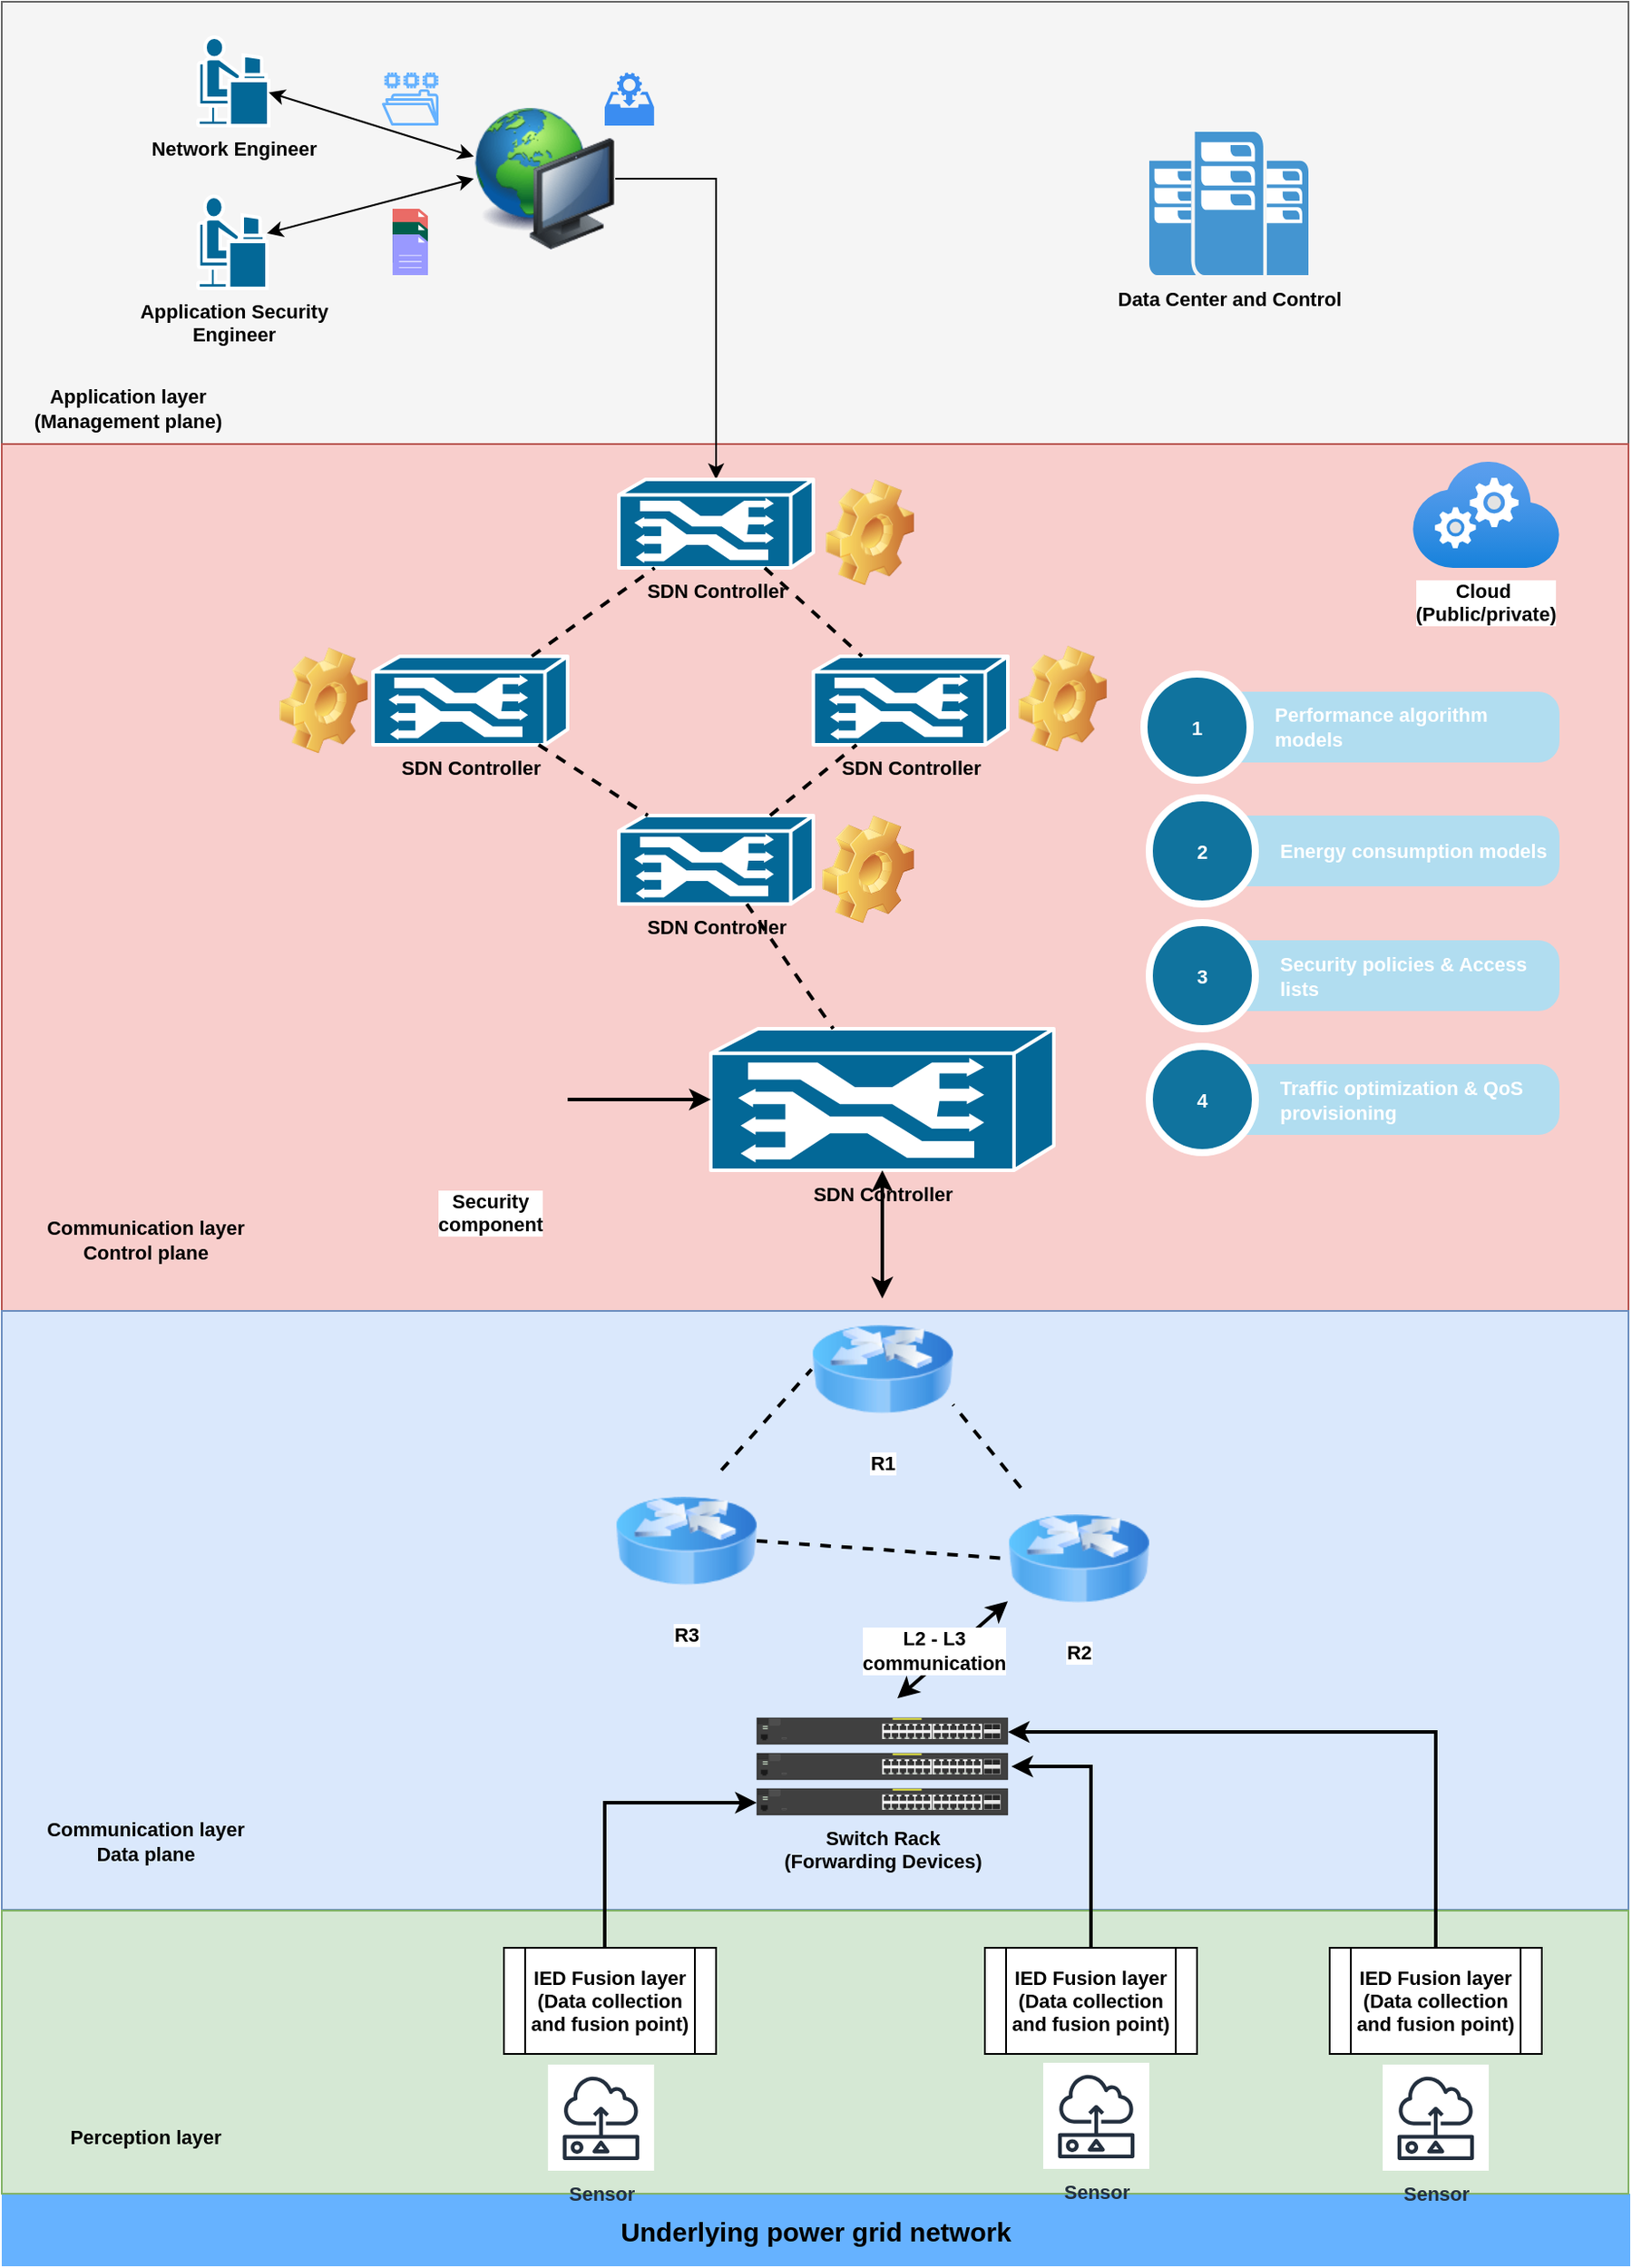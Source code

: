 <mxfile version="20.1.1" type="github"><diagram id="6t7eUEGGgur25yPPoFsE" name="Page-1"><mxGraphModel dx="1446" dy="1629" grid="1" gridSize="10" guides="1" tooltips="1" connect="1" arrows="1" fold="1" page="1" pageScale="1" pageWidth="1169" pageHeight="827" math="0" shadow="0"><root><mxCell id="0"/><mxCell id="1" parent="0"/><mxCell id="QmXcPvACowvX1DXjFAPn-130" value="Underlying power grid network" style="rounded=0;whiteSpace=wrap;html=1;fillColor=#66B2FF;fontStyle=1;fontSize=15;strokeColor=none;" vertex="1" parent="1"><mxGeometry x="99" y="839" width="921" height="41" as="geometry"/></mxCell><mxCell id="QmXcPvACowvX1DXjFAPn-82" value="" style="rounded=0;whiteSpace=wrap;html=1;fillColor=#f5f5f5;strokeColor=#666666;fontColor=#333333;fontStyle=1;fontSize=11;" vertex="1" parent="1"><mxGeometry x="99" y="-400" width="920" height="250" as="geometry"/></mxCell><mxCell id="QmXcPvACowvX1DXjFAPn-58" value="" style="rounded=0;whiteSpace=wrap;html=1;fillColor=#f8cecc;strokeColor=#b85450;fontStyle=1;fontSize=11;" vertex="1" parent="1"><mxGeometry x="99" y="-150" width="920" height="490" as="geometry"/></mxCell><mxCell id="QmXcPvACowvX1DXjFAPn-55" value="" style="rounded=0;whiteSpace=wrap;html=1;fillColor=#dae8fc;strokeColor=#6c8ebf;fontStyle=1;fontSize=11;" vertex="1" parent="1"><mxGeometry x="99" y="340" width="920" height="338.5" as="geometry"/></mxCell><mxCell id="QmXcPvACowvX1DXjFAPn-54" value="" style="rounded=0;whiteSpace=wrap;html=1;fillColor=#d5e8d4;strokeColor=#82b366;fontStyle=1;fontSize=11;" vertex="1" parent="1"><mxGeometry x="99" y="679" width="920" height="160" as="geometry"/></mxCell><mxCell id="QmXcPvACowvX1DXjFAPn-4" value="Sensor" style="sketch=0;outlineConnect=0;fontColor=#232F3E;gradientColor=none;strokeColor=#232F3E;fillColor=#ffffff;dashed=0;verticalLabelPosition=bottom;verticalAlign=top;align=center;html=1;fontSize=11;fontStyle=1;aspect=fixed;shape=mxgraph.aws4.resourceIcon;resIcon=mxgraph.aws4.sensor;" vertex="1" parent="1"><mxGeometry x="407.9" y="766" width="60" height="60" as="geometry"/></mxCell><mxCell id="QmXcPvACowvX1DXjFAPn-5" value="Sensor" style="sketch=0;outlineConnect=0;fontColor=#232F3E;gradientColor=none;strokeColor=#232F3E;fillColor=#ffffff;dashed=0;verticalLabelPosition=bottom;verticalAlign=top;align=center;html=1;fontSize=11;fontStyle=1;aspect=fixed;shape=mxgraph.aws4.resourceIcon;resIcon=mxgraph.aws4.sensor;" vertex="1" parent="1"><mxGeometry x="880" y="766" width="60" height="60" as="geometry"/></mxCell><mxCell id="QmXcPvACowvX1DXjFAPn-6" value="Sensor" style="sketch=0;outlineConnect=0;fontColor=#232F3E;gradientColor=none;strokeColor=#232F3E;fillColor=#ffffff;dashed=0;verticalLabelPosition=bottom;verticalAlign=top;align=center;html=1;fontSize=11;fontStyle=1;aspect=fixed;shape=mxgraph.aws4.resourceIcon;resIcon=mxgraph.aws4.sensor;" vertex="1" parent="1"><mxGeometry x="688" y="765" width="60" height="60" as="geometry"/></mxCell><mxCell id="QmXcPvACowvX1DXjFAPn-34" style="edgeStyle=orthogonalEdgeStyle;rounded=0;orthogonalLoop=1;jettySize=auto;html=1;strokeWidth=2;fontStyle=1;fontSize=11;" edge="1" parent="1" source="QmXcPvACowvX1DXjFAPn-20" target="QmXcPvACowvX1DXjFAPn-30"><mxGeometry relative="1" as="geometry"><Array as="points"><mxPoint x="440" y="618"/></Array></mxGeometry></mxCell><mxCell id="QmXcPvACowvX1DXjFAPn-20" value="IED Fusion layer&lt;br style=&quot;font-size: 11px;&quot;&gt;(Data collection and fusion point)" style="shape=process;whiteSpace=wrap;html=1;backgroundOutline=1;fontStyle=1;fontSize=11;" vertex="1" parent="1"><mxGeometry x="383" y="700.0" width="120" height="60" as="geometry"/></mxCell><mxCell id="QmXcPvACowvX1DXjFAPn-35" style="edgeStyle=orthogonalEdgeStyle;rounded=0;orthogonalLoop=1;jettySize=auto;html=1;strokeWidth=2;entryX=1.014;entryY=0.5;entryDx=0;entryDy=0;entryPerimeter=0;fontStyle=1;fontSize=11;" edge="1" parent="1" source="QmXcPvACowvX1DXjFAPn-21" target="QmXcPvACowvX1DXjFAPn-31"><mxGeometry relative="1" as="geometry"><Array as="points"><mxPoint x="715" y="598"/></Array></mxGeometry></mxCell><mxCell id="QmXcPvACowvX1DXjFAPn-21" value="IED Fusion layer&lt;br style=&quot;font-size: 11px;&quot;&gt;(Data collection and fusion point)" style="shape=process;whiteSpace=wrap;html=1;backgroundOutline=1;fontStyle=1;fontSize=11;" vertex="1" parent="1"><mxGeometry x="655" y="700.0" width="120" height="60" as="geometry"/></mxCell><mxCell id="QmXcPvACowvX1DXjFAPn-36" style="edgeStyle=orthogonalEdgeStyle;rounded=0;orthogonalLoop=1;jettySize=auto;html=1;strokeWidth=2;fontStyle=1;fontSize=11;" edge="1" parent="1" source="QmXcPvACowvX1DXjFAPn-23" target="QmXcPvACowvX1DXjFAPn-32"><mxGeometry relative="1" as="geometry"><Array as="points"><mxPoint x="910" y="578"/></Array></mxGeometry></mxCell><mxCell id="QmXcPvACowvX1DXjFAPn-23" value="IED Fusion layer&lt;br style=&quot;font-size: 11px;&quot;&gt;(Data collection and fusion point)" style="shape=process;whiteSpace=wrap;html=1;backgroundOutline=1;fontStyle=1;fontSize=11;" vertex="1" parent="1"><mxGeometry x="850" y="700.0" width="120" height="60" as="geometry"/></mxCell><mxCell id="QmXcPvACowvX1DXjFAPn-30" value="Switch Rack&lt;br style=&quot;font-size: 11px;&quot;&gt;(Forwarding Devices)" style="html=1;verticalLabelPosition=bottom;verticalAlign=top;outlineConnect=0;shadow=0;dashed=0;shape=mxgraph.rack.hpe_aruba.switches.j9773a_2530_24g_poeplus_switch;fontStyle=1;fontSize=11;" vertex="1" parent="1"><mxGeometry x="526" y="610" width="142" height="15" as="geometry"/></mxCell><mxCell id="QmXcPvACowvX1DXjFAPn-31" value="" style="html=1;verticalLabelPosition=bottom;verticalAlign=top;outlineConnect=0;shadow=0;dashed=0;shape=mxgraph.rack.hpe_aruba.switches.j9773a_2530_24g_poeplus_switch;fontStyle=1;fontSize=11;" vertex="1" parent="1"><mxGeometry x="526" y="590" width="142" height="15" as="geometry"/></mxCell><mxCell id="QmXcPvACowvX1DXjFAPn-32" value="" style="html=1;verticalLabelPosition=bottom;verticalAlign=top;outlineConnect=0;shadow=0;dashed=0;shape=mxgraph.rack.hpe_aruba.switches.j9773a_2530_24g_poeplus_switch;fontStyle=1;fontSize=11;" vertex="1" parent="1"><mxGeometry x="526" y="570" width="142" height="15" as="geometry"/></mxCell><mxCell id="QmXcPvACowvX1DXjFAPn-37" value="R2" style="image;html=1;image=img/lib/clip_art/networking/Router_Icon_128x128.png;fontStyle=1;fontSize=11;" vertex="1" parent="1"><mxGeometry x="668" y="440" width="80" height="80" as="geometry"/></mxCell><mxCell id="QmXcPvACowvX1DXjFAPn-38" value="R3" style="image;html=1;image=img/lib/clip_art/networking/Router_Icon_128x128.png;fontStyle=1;fontSize=11;" vertex="1" parent="1"><mxGeometry x="446" y="430" width="80" height="80" as="geometry"/></mxCell><mxCell id="QmXcPvACowvX1DXjFAPn-39" value="R1" style="image;html=1;image=img/lib/clip_art/networking/Router_Icon_128x128.png;fontStyle=1;fontSize=11;" vertex="1" parent="1"><mxGeometry x="557" y="333" width="80" height="80" as="geometry"/></mxCell><mxCell id="QmXcPvACowvX1DXjFAPn-42" value="" style="endArrow=none;dashed=1;html=1;rounded=0;strokeWidth=2;entryX=0;entryY=0.5;entryDx=0;entryDy=0;exitX=0.75;exitY=0;exitDx=0;exitDy=0;fontStyle=1;fontSize=11;" edge="1" parent="1" source="QmXcPvACowvX1DXjFAPn-38" target="QmXcPvACowvX1DXjFAPn-39"><mxGeometry width="50" height="50" relative="1" as="geometry"><mxPoint x="480" y="461" as="sourcePoint"/><mxPoint x="560" y="390" as="targetPoint"/></mxGeometry></mxCell><mxCell id="QmXcPvACowvX1DXjFAPn-43" value="" style="endArrow=none;dashed=1;html=1;rounded=0;strokeWidth=2;entryX=1;entryY=0.75;entryDx=0;entryDy=0;fontStyle=1;fontSize=11;" edge="1" parent="1" source="QmXcPvACowvX1DXjFAPn-37" target="QmXcPvACowvX1DXjFAPn-39"><mxGeometry width="50" height="50" relative="1" as="geometry"><mxPoint x="490" y="471" as="sourcePoint"/><mxPoint x="585" y="395.704" as="targetPoint"/></mxGeometry></mxCell><mxCell id="QmXcPvACowvX1DXjFAPn-44" value="" style="endArrow=none;dashed=1;html=1;rounded=0;strokeWidth=2;exitX=1;exitY=0.5;exitDx=0;exitDy=0;entryX=0;entryY=0.5;entryDx=0;entryDy=0;fontStyle=1;fontSize=11;" edge="1" parent="1" source="QmXcPvACowvX1DXjFAPn-38" target="QmXcPvACowvX1DXjFAPn-37"><mxGeometry width="50" height="50" relative="1" as="geometry"><mxPoint x="500" y="481" as="sourcePoint"/><mxPoint x="670" y="490" as="targetPoint"/></mxGeometry></mxCell><mxCell id="QmXcPvACowvX1DXjFAPn-45" value="" style="endArrow=classic;startArrow=classic;html=1;rounded=0;strokeWidth=2;fontStyle=1;fontSize=11;" edge="1" parent="1"><mxGeometry width="50" height="50" relative="1" as="geometry"><mxPoint x="605.538" y="559" as="sourcePoint"/><mxPoint x="668" y="504.135" as="targetPoint"/></mxGeometry></mxCell><mxCell id="QmXcPvACowvX1DXjFAPn-46" value="L2 - L3 &lt;br style=&quot;font-size: 11px;&quot;&gt;communication" style="edgeLabel;html=1;align=center;verticalAlign=middle;resizable=0;points=[];fontStyle=1;fontSize=11;" vertex="1" connectable="0" parent="QmXcPvACowvX1DXjFAPn-45"><mxGeometry x="-0.387" y="-1" relative="1" as="geometry"><mxPoint y="-11" as="offset"/></mxGeometry></mxCell><mxCell id="QmXcPvACowvX1DXjFAPn-47" value="SDN Controller" style="shape=mxgraph.cisco.misc.service_control;html=1;pointerEvents=1;dashed=0;fillColor=#036897;strokeColor=#ffffff;strokeWidth=2;verticalLabelPosition=bottom;verticalAlign=top;align=center;outlineConnect=0;fontStyle=1;fontSize=11;" vertex="1" parent="1"><mxGeometry x="500" y="180.5" width="194" height="80" as="geometry"/></mxCell><mxCell id="QmXcPvACowvX1DXjFAPn-49" value="" style="edgeStyle=orthogonalEdgeStyle;rounded=0;orthogonalLoop=1;jettySize=auto;html=1;strokeWidth=2;fontStyle=1;fontSize=11;" edge="1" parent="1" source="QmXcPvACowvX1DXjFAPn-48" target="QmXcPvACowvX1DXjFAPn-47"><mxGeometry relative="1" as="geometry"/></mxCell><mxCell id="QmXcPvACowvX1DXjFAPn-48" value="Security&lt;br style=&quot;font-size: 11px;&quot;&gt;component" style="shape=image;html=1;verticalAlign=top;verticalLabelPosition=bottom;labelBackgroundColor=#ffffff;imageAspect=0;aspect=fixed;image=https://cdn2.iconfinder.com/data/icons/nasty/60/police_riot_control-128.png;fontStyle=1;fontSize=11;" vertex="1" parent="1"><mxGeometry x="330" y="176" width="89" height="89" as="geometry"/></mxCell><mxCell id="QmXcPvACowvX1DXjFAPn-50" value="" style="endArrow=classic;startArrow=classic;html=1;rounded=0;strokeWidth=2;entryX=0.5;entryY=1;entryDx=0;entryDy=0;entryPerimeter=0;exitX=0.5;exitY=0;exitDx=0;exitDy=0;fontStyle=1;fontSize=11;" edge="1" parent="1" source="QmXcPvACowvX1DXjFAPn-39" target="QmXcPvACowvX1DXjFAPn-47"><mxGeometry width="50" height="50" relative="1" as="geometry"><mxPoint x="570" y="340" as="sourcePoint"/><mxPoint x="620" y="290" as="targetPoint"/></mxGeometry></mxCell><mxCell id="QmXcPvACowvX1DXjFAPn-94" value="" style="edgeStyle=orthogonalEdgeStyle;rounded=0;orthogonalLoop=1;jettySize=auto;html=1;strokeWidth=1;fontStyle=1;fontSize=11;" edge="1" parent="1" source="QmXcPvACowvX1DXjFAPn-51" target="QmXcPvACowvX1DXjFAPn-63"><mxGeometry relative="1" as="geometry"/></mxCell><mxCell id="QmXcPvACowvX1DXjFAPn-51" value="" style="image;html=1;image=img/lib/clip_art/computers/Network_128x128.png;fontStyle=1;fontSize=11;" vertex="1" parent="1"><mxGeometry x="366" y="-340" width="80" height="80" as="geometry"/></mxCell><mxCell id="QmXcPvACowvX1DXjFAPn-56" value="Perception layer" style="text;html=1;align=center;verticalAlign=middle;resizable=0;points=[];autosize=1;strokeColor=none;fillColor=none;fontStyle=1;fontSize=11;" vertex="1" parent="1"><mxGeometry x="125" y="792" width="110" height="30" as="geometry"/></mxCell><mxCell id="QmXcPvACowvX1DXjFAPn-57" value="Communication layer&lt;br style=&quot;font-size: 11px;&quot;&gt;Data plane" style="text;html=1;align=center;verticalAlign=middle;resizable=0;points=[];autosize=1;strokeColor=none;fillColor=none;fontStyle=1;fontSize=11;" vertex="1" parent="1"><mxGeometry x="110" y="620" width="140" height="40" as="geometry"/></mxCell><mxCell id="QmXcPvACowvX1DXjFAPn-59" value="Communication layer&lt;br style=&quot;font-size: 11px;&quot;&gt;Control plane" style="text;html=1;align=center;verticalAlign=middle;resizable=0;points=[];autosize=1;strokeColor=none;fillColor=none;fontStyle=1;fontSize=11;" vertex="1" parent="1"><mxGeometry x="110" y="280" width="140" height="40" as="geometry"/></mxCell><mxCell id="QmXcPvACowvX1DXjFAPn-60" value="SDN Controller" style="shape=mxgraph.cisco.misc.service_control;html=1;pointerEvents=1;dashed=0;fillColor=#036897;strokeColor=#ffffff;strokeWidth=2;verticalLabelPosition=bottom;verticalAlign=top;align=center;outlineConnect=0;fontStyle=1;fontSize=11;" vertex="1" parent="1"><mxGeometry x="309" y="-30" width="110" height="50" as="geometry"/></mxCell><mxCell id="QmXcPvACowvX1DXjFAPn-61" value="SDN Controller" style="shape=mxgraph.cisco.misc.service_control;html=1;pointerEvents=1;dashed=0;fillColor=#036897;strokeColor=#ffffff;strokeWidth=2;verticalLabelPosition=bottom;verticalAlign=top;align=center;outlineConnect=0;fontStyle=1;fontSize=11;" vertex="1" parent="1"><mxGeometry x="448" y="60" width="110" height="50" as="geometry"/></mxCell><mxCell id="QmXcPvACowvX1DXjFAPn-62" value="SDN Controller" style="shape=mxgraph.cisco.misc.service_control;html=1;pointerEvents=1;dashed=0;fillColor=#036897;strokeColor=#ffffff;strokeWidth=2;verticalLabelPosition=bottom;verticalAlign=top;align=center;outlineConnect=0;fontStyle=1;fontSize=11;" vertex="1" parent="1"><mxGeometry x="558" y="-30" width="110" height="50" as="geometry"/></mxCell><mxCell id="QmXcPvACowvX1DXjFAPn-63" value="SDN Controller" style="shape=mxgraph.cisco.misc.service_control;html=1;pointerEvents=1;dashed=0;fillColor=#036897;strokeColor=#ffffff;strokeWidth=2;verticalLabelPosition=bottom;verticalAlign=top;align=center;outlineConnect=0;fontStyle=1;fontSize=11;" vertex="1" parent="1"><mxGeometry x="448" y="-130" width="110" height="50" as="geometry"/></mxCell><mxCell id="QmXcPvACowvX1DXjFAPn-65" value="" style="endArrow=none;dashed=1;html=1;rounded=0;strokeWidth=2;fontStyle=1;fontSize=11;" edge="1" parent="1" source="QmXcPvACowvX1DXjFAPn-63" target="QmXcPvACowvX1DXjFAPn-62"><mxGeometry width="50" height="50" relative="1" as="geometry"><mxPoint x="490" y="10" as="sourcePoint"/><mxPoint x="540" y="-40" as="targetPoint"/></mxGeometry></mxCell><mxCell id="QmXcPvACowvX1DXjFAPn-66" value="" style="endArrow=none;dashed=1;html=1;rounded=0;strokeWidth=2;fontStyle=1;fontSize=11;" edge="1" parent="1" source="QmXcPvACowvX1DXjFAPn-61" target="QmXcPvACowvX1DXjFAPn-62"><mxGeometry width="50" height="50" relative="1" as="geometry"><mxPoint x="490" y="10" as="sourcePoint"/><mxPoint x="540" y="-40" as="targetPoint"/></mxGeometry></mxCell><mxCell id="QmXcPvACowvX1DXjFAPn-67" value="" style="endArrow=none;dashed=1;html=1;rounded=0;strokeWidth=2;fontStyle=1;fontSize=11;" edge="1" parent="1" source="QmXcPvACowvX1DXjFAPn-60" target="QmXcPvACowvX1DXjFAPn-61"><mxGeometry width="50" height="50" relative="1" as="geometry"><mxPoint x="490" y="10" as="sourcePoint"/><mxPoint x="540" y="-40" as="targetPoint"/></mxGeometry></mxCell><mxCell id="QmXcPvACowvX1DXjFAPn-68" value="" style="endArrow=none;dashed=1;html=1;rounded=0;strokeWidth=2;fontStyle=1;fontSize=11;" edge="1" parent="1" source="QmXcPvACowvX1DXjFAPn-60" target="QmXcPvACowvX1DXjFAPn-63"><mxGeometry width="50" height="50" relative="1" as="geometry"><mxPoint x="490" y="10" as="sourcePoint"/><mxPoint x="540" y="-40" as="targetPoint"/></mxGeometry></mxCell><mxCell id="QmXcPvACowvX1DXjFAPn-69" value="" style="endArrow=none;dashed=1;html=1;rounded=0;strokeWidth=2;fontStyle=1;fontSize=11;" edge="1" parent="1" source="QmXcPvACowvX1DXjFAPn-61" target="QmXcPvACowvX1DXjFAPn-47"><mxGeometry width="50" height="50" relative="1" as="geometry"><mxPoint x="490" y="10" as="sourcePoint"/><mxPoint x="540" y="-40" as="targetPoint"/></mxGeometry></mxCell><mxCell id="QmXcPvACowvX1DXjFAPn-74" value="Performance algorithm models" style="shape=rect;rounded=1;whiteSpace=wrap;html=1;shadow=0;strokeColor=none;fillColor=#B1DDF0;arcSize=30;fontSize=11;spacingLeft=42;fontStyle=1;fontColor=#FFFFFF;align=left;" vertex="1" parent="1"><mxGeometry x="775" y="-10" width="205" height="40" as="geometry"/></mxCell><mxCell id="QmXcPvACowvX1DXjFAPn-75" value="1" style="shape=ellipse;perimeter=ellipsePerimeter;fontSize=11;fontStyle=1;shadow=0;strokeColor=#ffffff;fillColor=#10739E;strokeWidth=4;fontColor=#ffffff;align=center;" vertex="1" parent="1"><mxGeometry x="745" y="-20" width="60" height="60" as="geometry"/></mxCell><mxCell id="QmXcPvACowvX1DXjFAPn-76" value="Energy consumption models" style="shape=rect;rounded=1;whiteSpace=wrap;html=1;shadow=0;strokeColor=none;fillColor=#B1DDF0;arcSize=30;fontSize=11;spacingLeft=42;fontStyle=1;fontColor=#FFFFFF;align=left;" vertex="1" parent="1"><mxGeometry x="778" y="60" width="202" height="40" as="geometry"/></mxCell><mxCell id="QmXcPvACowvX1DXjFAPn-77" value="2" style="shape=ellipse;perimeter=ellipsePerimeter;fontSize=11;fontStyle=1;shadow=0;strokeColor=#ffffff;fillColor=#10739E;strokeWidth=4;fontColor=#ffffff;align=center;" vertex="1" parent="1"><mxGeometry x="748" y="50" width="60" height="60" as="geometry"/></mxCell><mxCell id="QmXcPvACowvX1DXjFAPn-78" value="Security policies &amp;amp; Access lists" style="shape=rect;rounded=1;whiteSpace=wrap;html=1;shadow=0;strokeColor=none;fillColor=#B1DDF0;arcSize=30;fontSize=11;spacingLeft=42;fontStyle=1;fontColor=#FFFFFF;align=left;" vertex="1" parent="1"><mxGeometry x="778" y="130.5" width="202" height="40" as="geometry"/></mxCell><mxCell id="QmXcPvACowvX1DXjFAPn-79" value="3" style="shape=ellipse;perimeter=ellipsePerimeter;fontSize=11;fontStyle=1;shadow=0;strokeColor=#ffffff;fillColor=#10739E;strokeWidth=4;fontColor=#ffffff;align=center;" vertex="1" parent="1"><mxGeometry x="748" y="120.5" width="60" height="60" as="geometry"/></mxCell><mxCell id="QmXcPvACowvX1DXjFAPn-80" value="Traffic optimization &amp;amp; QoS provisioning" style="shape=rect;rounded=1;whiteSpace=wrap;html=1;shadow=0;strokeColor=none;fillColor=#B1DDF0;arcSize=30;fontSize=11;spacingLeft=42;fontStyle=1;fontColor=#FFFFFF;align=left;" vertex="1" parent="1"><mxGeometry x="778" y="200.5" width="202" height="40" as="geometry"/></mxCell><mxCell id="QmXcPvACowvX1DXjFAPn-81" value="4" style="shape=ellipse;perimeter=ellipsePerimeter;fontSize=11;fontStyle=1;shadow=0;strokeColor=#ffffff;fillColor=#10739E;strokeWidth=4;fontColor=#ffffff;align=center;" vertex="1" parent="1"><mxGeometry x="748" y="190.5" width="60" height="60" as="geometry"/></mxCell><mxCell id="QmXcPvACowvX1DXjFAPn-91" value="Application layer&lt;br style=&quot;font-size: 11px;&quot;&gt;(Management plane)" style="text;html=1;align=center;verticalAlign=middle;resizable=0;points=[];autosize=1;strokeColor=none;fillColor=none;fontStyle=1;fontSize=11;" vertex="1" parent="1"><mxGeometry x="105" y="-190" width="130" height="40" as="geometry"/></mxCell><mxCell id="QmXcPvACowvX1DXjFAPn-92" value="Network Engineer&lt;br style=&quot;font-size: 11px;&quot;&gt;" style="shape=mxgraph.cisco.people.androgenous_person;html=1;pointerEvents=1;dashed=0;fillColor=#036897;strokeColor=#ffffff;strokeWidth=2;verticalLabelPosition=bottom;verticalAlign=top;align=center;outlineConnect=0;fontStyle=1;fontSize=11;" vertex="1" parent="1"><mxGeometry x="210" y="-380" width="40" height="50" as="geometry"/></mxCell><mxCell id="QmXcPvACowvX1DXjFAPn-93" value="Application Security&lt;br style=&quot;font-size: 11px;&quot;&gt;Engineer" style="shape=mxgraph.cisco.people.androgenous_person;html=1;pointerEvents=1;dashed=0;fillColor=#036897;strokeColor=#ffffff;strokeWidth=2;verticalLabelPosition=bottom;verticalAlign=top;align=center;outlineConnect=0;fontStyle=1;fontSize=11;" vertex="1" parent="1"><mxGeometry x="210" y="-290" width="39" height="52" as="geometry"/></mxCell><mxCell id="QmXcPvACowvX1DXjFAPn-96" value="" style="endArrow=classic;startArrow=classic;html=1;rounded=0;strokeWidth=1;fontStyle=1;fontSize=11;" edge="1" parent="1" source="QmXcPvACowvX1DXjFAPn-92" target="QmXcPvACowvX1DXjFAPn-51"><mxGeometry width="50" height="50" relative="1" as="geometry"><mxPoint x="490" y="-60" as="sourcePoint"/><mxPoint x="540" y="-110" as="targetPoint"/></mxGeometry></mxCell><mxCell id="QmXcPvACowvX1DXjFAPn-97" value="" style="endArrow=classic;startArrow=classic;html=1;rounded=0;strokeWidth=1;entryX=0;entryY=0.5;entryDx=0;entryDy=0;fontStyle=1;fontSize=11;" edge="1" parent="1" source="QmXcPvACowvX1DXjFAPn-93" target="QmXcPvACowvX1DXjFAPn-51"><mxGeometry width="50" height="50" relative="1" as="geometry"><mxPoint x="490" y="-70" as="sourcePoint"/><mxPoint x="540" y="-120" as="targetPoint"/></mxGeometry></mxCell><mxCell id="QmXcPvACowvX1DXjFAPn-118" value="" style="shape=image;html=1;verticalLabelPosition=bottom;verticalAlign=top;imageAspect=0;image=img/clipart/Gear_128x128.png;fontStyle=1;fontSize=11;" vertex="1" parent="1"><mxGeometry x="256" y="-35" width="50" height="60" as="geometry"/></mxCell><mxCell id="QmXcPvACowvX1DXjFAPn-119" value="" style="shape=image;html=1;verticalLabelPosition=bottom;verticalAlign=top;imageAspect=0;image=img/clipart/Gear_128x128.png;fontStyle=1;fontSize=11;" vertex="1" parent="1"><mxGeometry x="565" y="-130" width="50" height="60" as="geometry"/></mxCell><mxCell id="QmXcPvACowvX1DXjFAPn-120" value="" style="shape=image;html=1;verticalLabelPosition=bottom;verticalAlign=top;imageAspect=0;image=img/clipart/Gear_128x128.png;fontStyle=1;fontSize=11;" vertex="1" parent="1"><mxGeometry x="674" y="-36" width="50" height="60" as="geometry"/></mxCell><mxCell id="QmXcPvACowvX1DXjFAPn-121" value="" style="shape=image;html=1;verticalLabelPosition=bottom;verticalAlign=top;imageAspect=1;aspect=fixed;image=img/clipart/Gear_128x128.png;fontStyle=1;fontSize=11;" vertex="1" parent="1"><mxGeometry x="563" y="60" width="52" height="61" as="geometry"/></mxCell><mxCell id="QmXcPvACowvX1DXjFAPn-123" value="" style="sketch=0;outlineConnect=0;fontColor=#232F3E;gradientColor=none;fillColor=#66B2FF;strokeColor=none;dashed=0;verticalLabelPosition=bottom;verticalAlign=top;align=center;html=1;fontSize=11;fontStyle=1;aspect=fixed;pointerEvents=1;shape=mxgraph.aws4.file_system;" vertex="1" parent="1"><mxGeometry x="313.97" y="-360" width="32.05" height="30" as="geometry"/></mxCell><mxCell id="QmXcPvACowvX1DXjFAPn-124" value="" style="sketch=0;pointerEvents=1;shadow=0;dashed=0;html=1;strokeColor=none;fillColor=#EA6B66;labelPosition=center;verticalLabelPosition=bottom;verticalAlign=top;align=center;outlineConnect=0;shape=mxgraph.veeam2.file;fontStyle=1;fontSize=11;" vertex="1" parent="1"><mxGeometry x="320" y="-283" width="20" height="23" as="geometry"/></mxCell><mxCell id="QmXcPvACowvX1DXjFAPn-125" value="" style="sketch=0;pointerEvents=1;shadow=0;dashed=0;html=1;strokeColor=none;fillColor=#005F4B;labelPosition=center;verticalLabelPosition=bottom;verticalAlign=top;align=center;outlineConnect=0;shape=mxgraph.veeam2.file;fontStyle=1;fontSize=11;" vertex="1" parent="1"><mxGeometry x="320" y="-275.5" width="20" height="23" as="geometry"/></mxCell><mxCell id="QmXcPvACowvX1DXjFAPn-126" value="" style="sketch=0;pointerEvents=1;shadow=0;dashed=0;html=1;strokeColor=none;fillColor=#9999FF;labelPosition=center;verticalLabelPosition=bottom;verticalAlign=top;align=center;outlineConnect=0;shape=mxgraph.veeam2.file;fontStyle=1;fontSize=11;" vertex="1" parent="1"><mxGeometry x="320.05" y="-268.5" width="20" height="23" as="geometry"/></mxCell><mxCell id="QmXcPvACowvX1DXjFAPn-127" value="" style="sketch=0;html=1;aspect=fixed;strokeColor=none;shadow=0;align=center;verticalAlign=top;fillColor=#3B8DF1;shape=mxgraph.gcp2.data_access;fontStyle=1;fontSize=11;" vertex="1" parent="1"><mxGeometry x="440" y="-360" width="27.9" height="30" as="geometry"/></mxCell><mxCell id="QmXcPvACowvX1DXjFAPn-128" value="Cloud&amp;nbsp;&lt;br style=&quot;font-size: 11px;&quot;&gt;(Public/private)" style="aspect=fixed;html=1;points=[];align=center;image;fontSize=11;image=img/lib/azure2/compute/Cloud_Services_Classic.svg;fillColor=#66B2FF;fontStyle=1" vertex="1" parent="1"><mxGeometry x="896.92" y="-140" width="83.08" height="60" as="geometry"/></mxCell><mxCell id="QmXcPvACowvX1DXjFAPn-129" value="Data Center and Control" style="pointerEvents=1;shadow=0;dashed=0;html=1;strokeColor=none;fillColor=#4495D1;labelPosition=center;verticalLabelPosition=bottom;verticalAlign=top;align=center;outlineConnect=0;shape=mxgraph.veeam.data_center;fontStyle=1;fontSize=11;" vertex="1" parent="1"><mxGeometry x="748" y="-326.5" width="90" height="81" as="geometry"/></mxCell></root></mxGraphModel></diagram></mxfile>